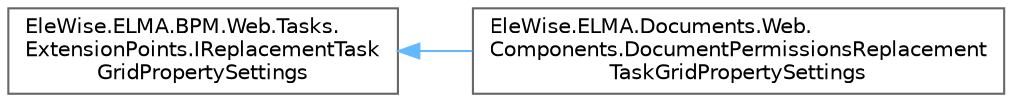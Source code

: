 digraph "Graphical Class Hierarchy"
{
 // LATEX_PDF_SIZE
  bgcolor="transparent";
  edge [fontname=Helvetica,fontsize=10,labelfontname=Helvetica,labelfontsize=10];
  node [fontname=Helvetica,fontsize=10,shape=box,height=0.2,width=0.4];
  rankdir="LR";
  Node0 [id="Node000000",label="EleWise.ELMA.BPM.Web.Tasks.\lExtensionPoints.IReplacementTask\lGridPropertySettings",height=0.2,width=0.4,color="grey40", fillcolor="white", style="filled",URL="$interface_ele_wise_1_1_e_l_m_a_1_1_b_p_m_1_1_web_1_1_tasks_1_1_extension_points_1_1_i_replacement_task_grid_property_settings.html",tooltip="Точка расширения для отображения в задаче переназначения активных задач при замещении колонок с настр..."];
  Node0 -> Node1 [id="edge833_Node000000_Node000001",dir="back",color="steelblue1",style="solid",tooltip=" "];
  Node1 [id="Node000001",label="EleWise.ELMA.Documents.Web.\lComponents.DocumentPermissionsReplacement\lTaskGridPropertySettings",height=0.2,width=0.4,color="grey40", fillcolor="white", style="filled",URL="$class_ele_wise_1_1_e_l_m_a_1_1_documents_1_1_web_1_1_components_1_1_document_permissions_replaceefdcbc9c395884c02af769703a7284b8.html",tooltip="Реализация точки расширения для отображения в задаче переназначения активных задач при замещении коло..."];
}
